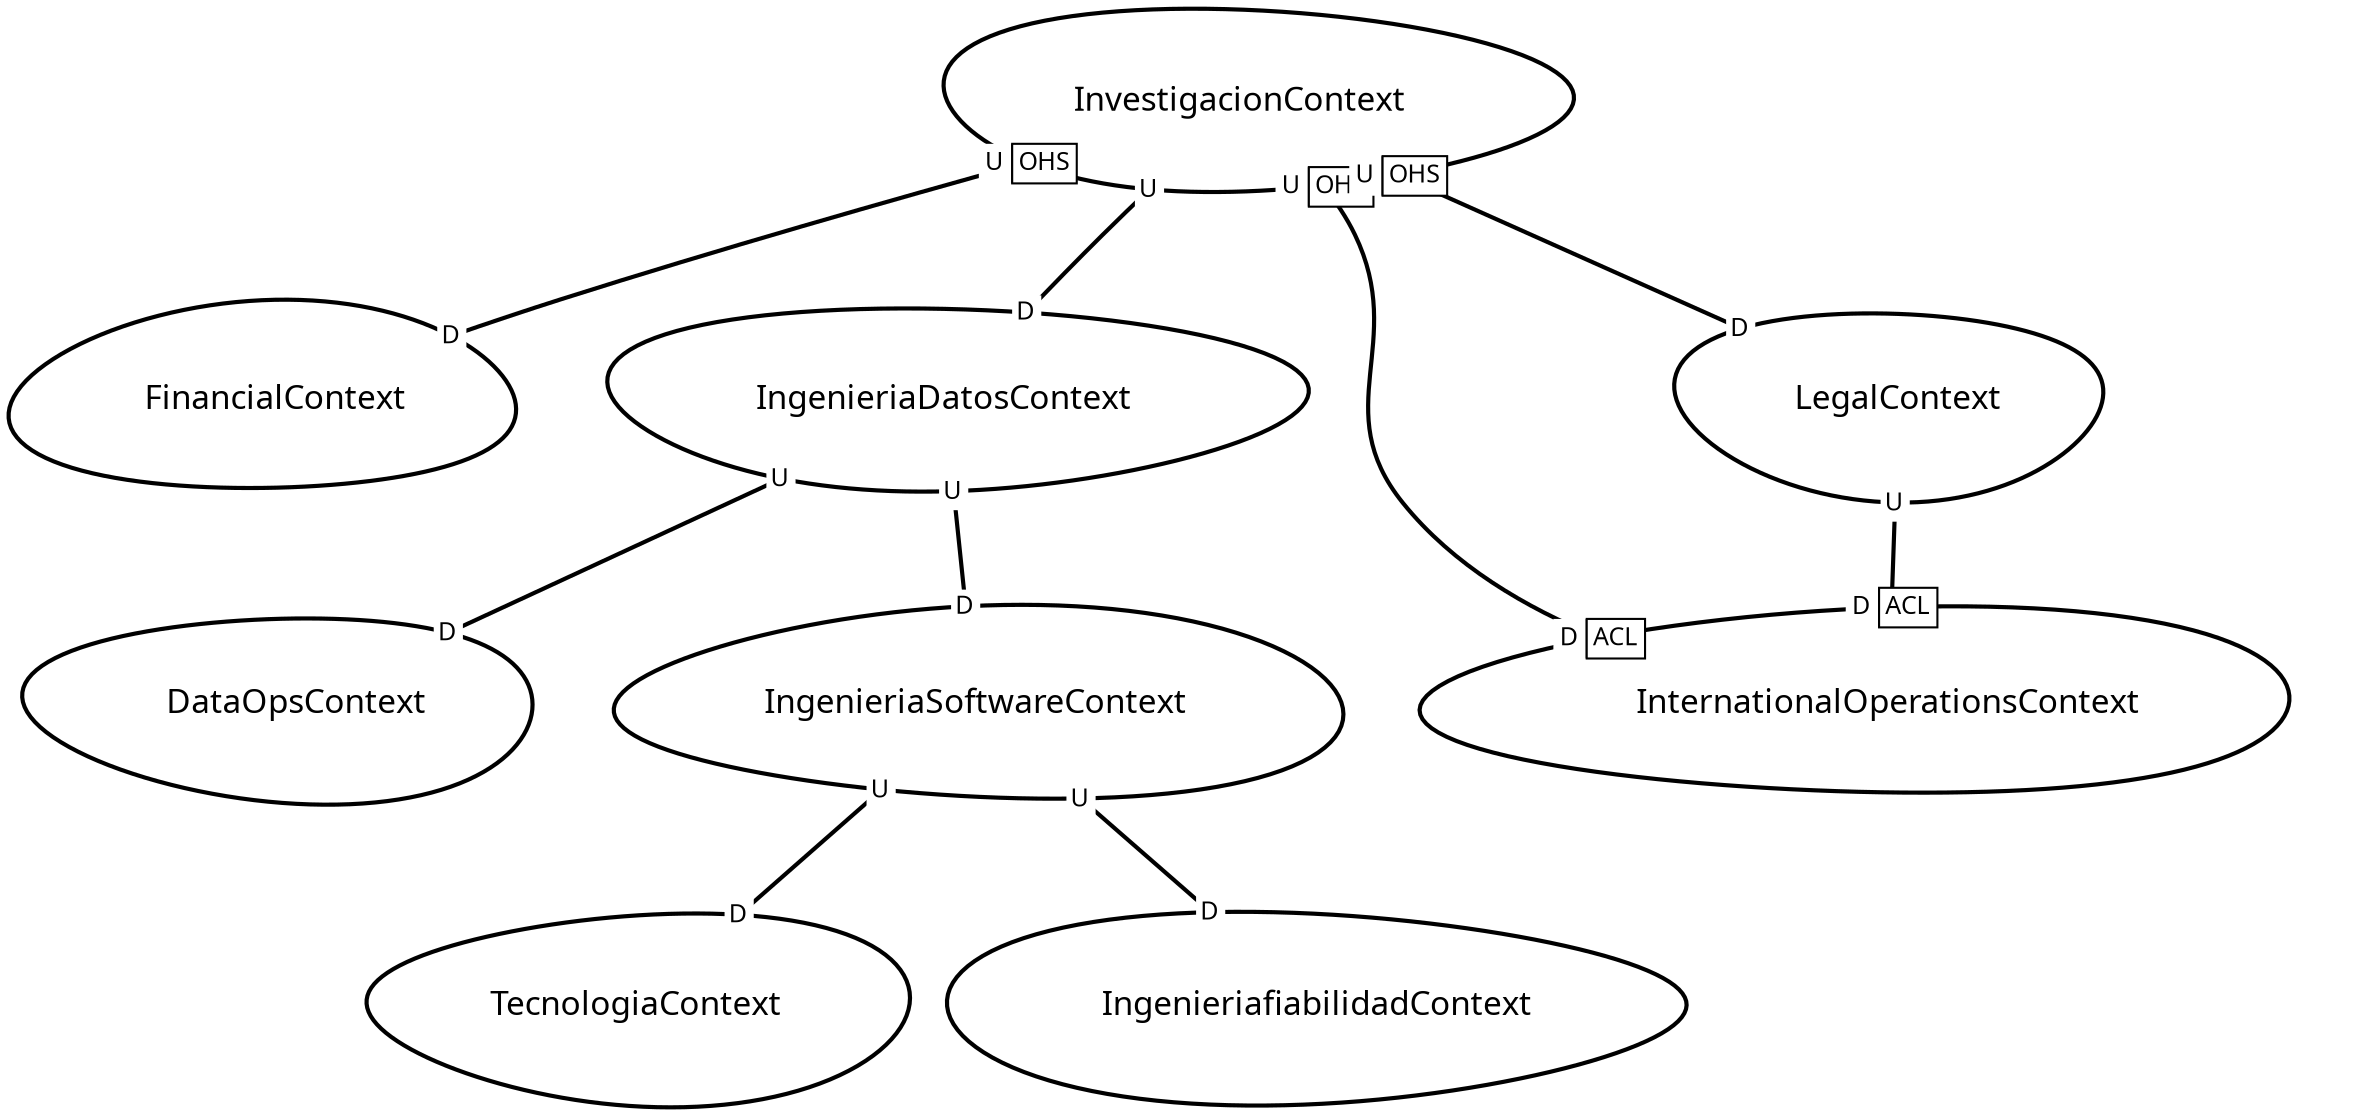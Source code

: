 digraph "ContextMapGraph" {
graph ["imagepath"="/tmp/GraphvizJava"]
"DataOpsContext" ["margin"="0.3","orientation"="317","shape"="egg","fontsize"="16","style"="bold","label"="DataOpsContext\n","fontname"="sans-serif"]
"FinancialContext" ["margin"="0.3","orientation"="237","shape"="egg","fontsize"="16","style"="bold","label"="FinancialContext\n","fontname"="sans-serif"]
"IngenieriaDatosContext" ["margin"="0.3","orientation"="167","shape"="egg","fontsize"="16","style"="bold","label"="IngenieriaDatosContext\n","fontname"="sans-serif"]
"IngenieriaSoftwareContext" ["margin"="0.3","orientation"="101","shape"="egg","fontsize"="16","style"="bold","label"="IngenieriaSoftwareContext\n","fontname"="sans-serif"]
"TecnologiaContext" ["margin"="0.3","orientation"="79","shape"="egg","fontsize"="16","style"="bold","label"="TecnologiaContext\n","fontname"="sans-serif"]
"IngenieriafiabilidadContext" ["margin"="0.3","orientation"="275","shape"="egg","fontsize"="16","style"="bold","label"="IngenieriafiabilidadContext\n","fontname"="sans-serif"]
"InternationalOperationsContext" ["margin"="0.3","orientation"="216","shape"="egg","fontsize"="16","style"="bold","label"="InternationalOperationsContext\n","fontname"="sans-serif"]
"InvestigacionContext" ["margin"="0.3","orientation"="159","shape"="egg","fontsize"="16","style"="bold","label"="InvestigacionContext\n","fontname"="sans-serif"]
"LegalContext" ["margin"="0.3","orientation"="300","shape"="egg","fontsize"="16","style"="bold","label"="LegalContext\n","fontname"="sans-serif"]
"IngenieriaDatosContext" -> "IngenieriaSoftwareContext" ["headlabel"=<<table cellspacing="0" cellborder="0" border="0">
<tr><td bgcolor="white">D</td></tr>
</table>>,"labeldistance"="0","fontsize"="12","taillabel"=<<table cellspacing="0" cellborder="0" border="0">
<tr><td bgcolor="white">U</td></tr>
</table>>,"style"="bold","label"="                                        ","dir"="none","fontname"="sans-serif"]
"IngenieriaDatosContext" -> "DataOpsContext" ["headlabel"=<<table cellspacing="0" cellborder="0" border="0">
<tr><td bgcolor="white">D</td></tr>
</table>>,"labeldistance"="0","fontsize"="12","taillabel"=<<table cellspacing="0" cellborder="0" border="0">
<tr><td bgcolor="white">U</td></tr>
</table>>,"style"="bold","label"="                                        ","dir"="none","fontname"="sans-serif"]
"IngenieriaSoftwareContext" -> "TecnologiaContext" ["headlabel"=<<table cellspacing="0" cellborder="0" border="0">
<tr><td bgcolor="white">D</td></tr>
</table>>,"labeldistance"="0","fontsize"="12","taillabel"=<<table cellspacing="0" cellborder="0" border="0">
<tr><td bgcolor="white">U</td></tr>
</table>>,"style"="bold","label"="                                        ","dir"="none","fontname"="sans-serif"]
"IngenieriaSoftwareContext" -> "IngenieriafiabilidadContext" ["headlabel"=<<table cellspacing="0" cellborder="0" border="0">
<tr><td bgcolor="white">D</td></tr>
</table>>,"labeldistance"="0","fontsize"="12","taillabel"=<<table cellspacing="0" cellborder="0" border="0">
<tr><td bgcolor="white">U</td></tr>
</table>>,"style"="bold","label"="                                        ","dir"="none","fontname"="sans-serif"]
"InvestigacionContext" -> "LegalContext" ["headlabel"=<<table cellspacing="0" cellborder="0" border="0">
<tr><td bgcolor="white">D</td></tr>
</table>>,"labeldistance"="0","fontsize"="12","taillabel"=<<table cellspacing="0" cellborder="1" border="0">
<tr><td bgcolor="white" sides="r">U</td><td sides="trbl" bgcolor="white"><font>OHS</font></td></tr>
</table>>,"style"="bold","label"="                                        ","dir"="none","fontname"="sans-serif"]
"InvestigacionContext" -> "FinancialContext" ["headlabel"=<<table cellspacing="0" cellborder="0" border="0">
<tr><td bgcolor="white">D</td></tr>
</table>>,"labeldistance"="0","fontsize"="12","taillabel"=<<table cellspacing="0" cellborder="1" border="0">
<tr><td bgcolor="white" sides="r">U</td><td sides="trbl" bgcolor="white"><font>OHS</font></td></tr>
</table>>,"style"="bold","label"="                                        ","dir"="none","fontname"="sans-serif"]
"InvestigacionContext" -> "IngenieriaDatosContext" ["headlabel"=<<table cellspacing="0" cellborder="0" border="0">
<tr><td bgcolor="white">D</td></tr>
</table>>,"labeldistance"="0","fontsize"="12","taillabel"=<<table cellspacing="0" cellborder="0" border="0">
<tr><td bgcolor="white">U</td></tr>
</table>>,"style"="bold","label"="                                        ","dir"="none","fontname"="sans-serif"]
"InvestigacionContext" -> "InternationalOperationsContext" ["headlabel"=<<table cellspacing="0" cellborder="1" border="0">
<tr><td bgcolor="white" sides="r">D</td><td sides="trbl" bgcolor="white"><font>ACL</font></td></tr>
</table>>,"labeldistance"="0","fontsize"="12","taillabel"=<<table cellspacing="0" cellborder="1" border="0">
<tr><td bgcolor="white" sides="r">U</td><td sides="trbl" bgcolor="white"><font>OHS</font></td></tr>
</table>>,"style"="bold","label"="                                        ","dir"="none","fontname"="sans-serif"]
"LegalContext" -> "InternationalOperationsContext" ["headlabel"=<<table cellspacing="0" cellborder="1" border="0">
<tr><td bgcolor="white" sides="r">D</td><td sides="trbl" bgcolor="white"><font>ACL</font></td></tr>
</table>>,"labeldistance"="0","fontsize"="12","taillabel"=<<table cellspacing="0" cellborder="0" border="0">
<tr><td bgcolor="white">U</td></tr>
</table>>,"style"="bold","label"="                                        ","dir"="none","fontname"="sans-serif"]
}